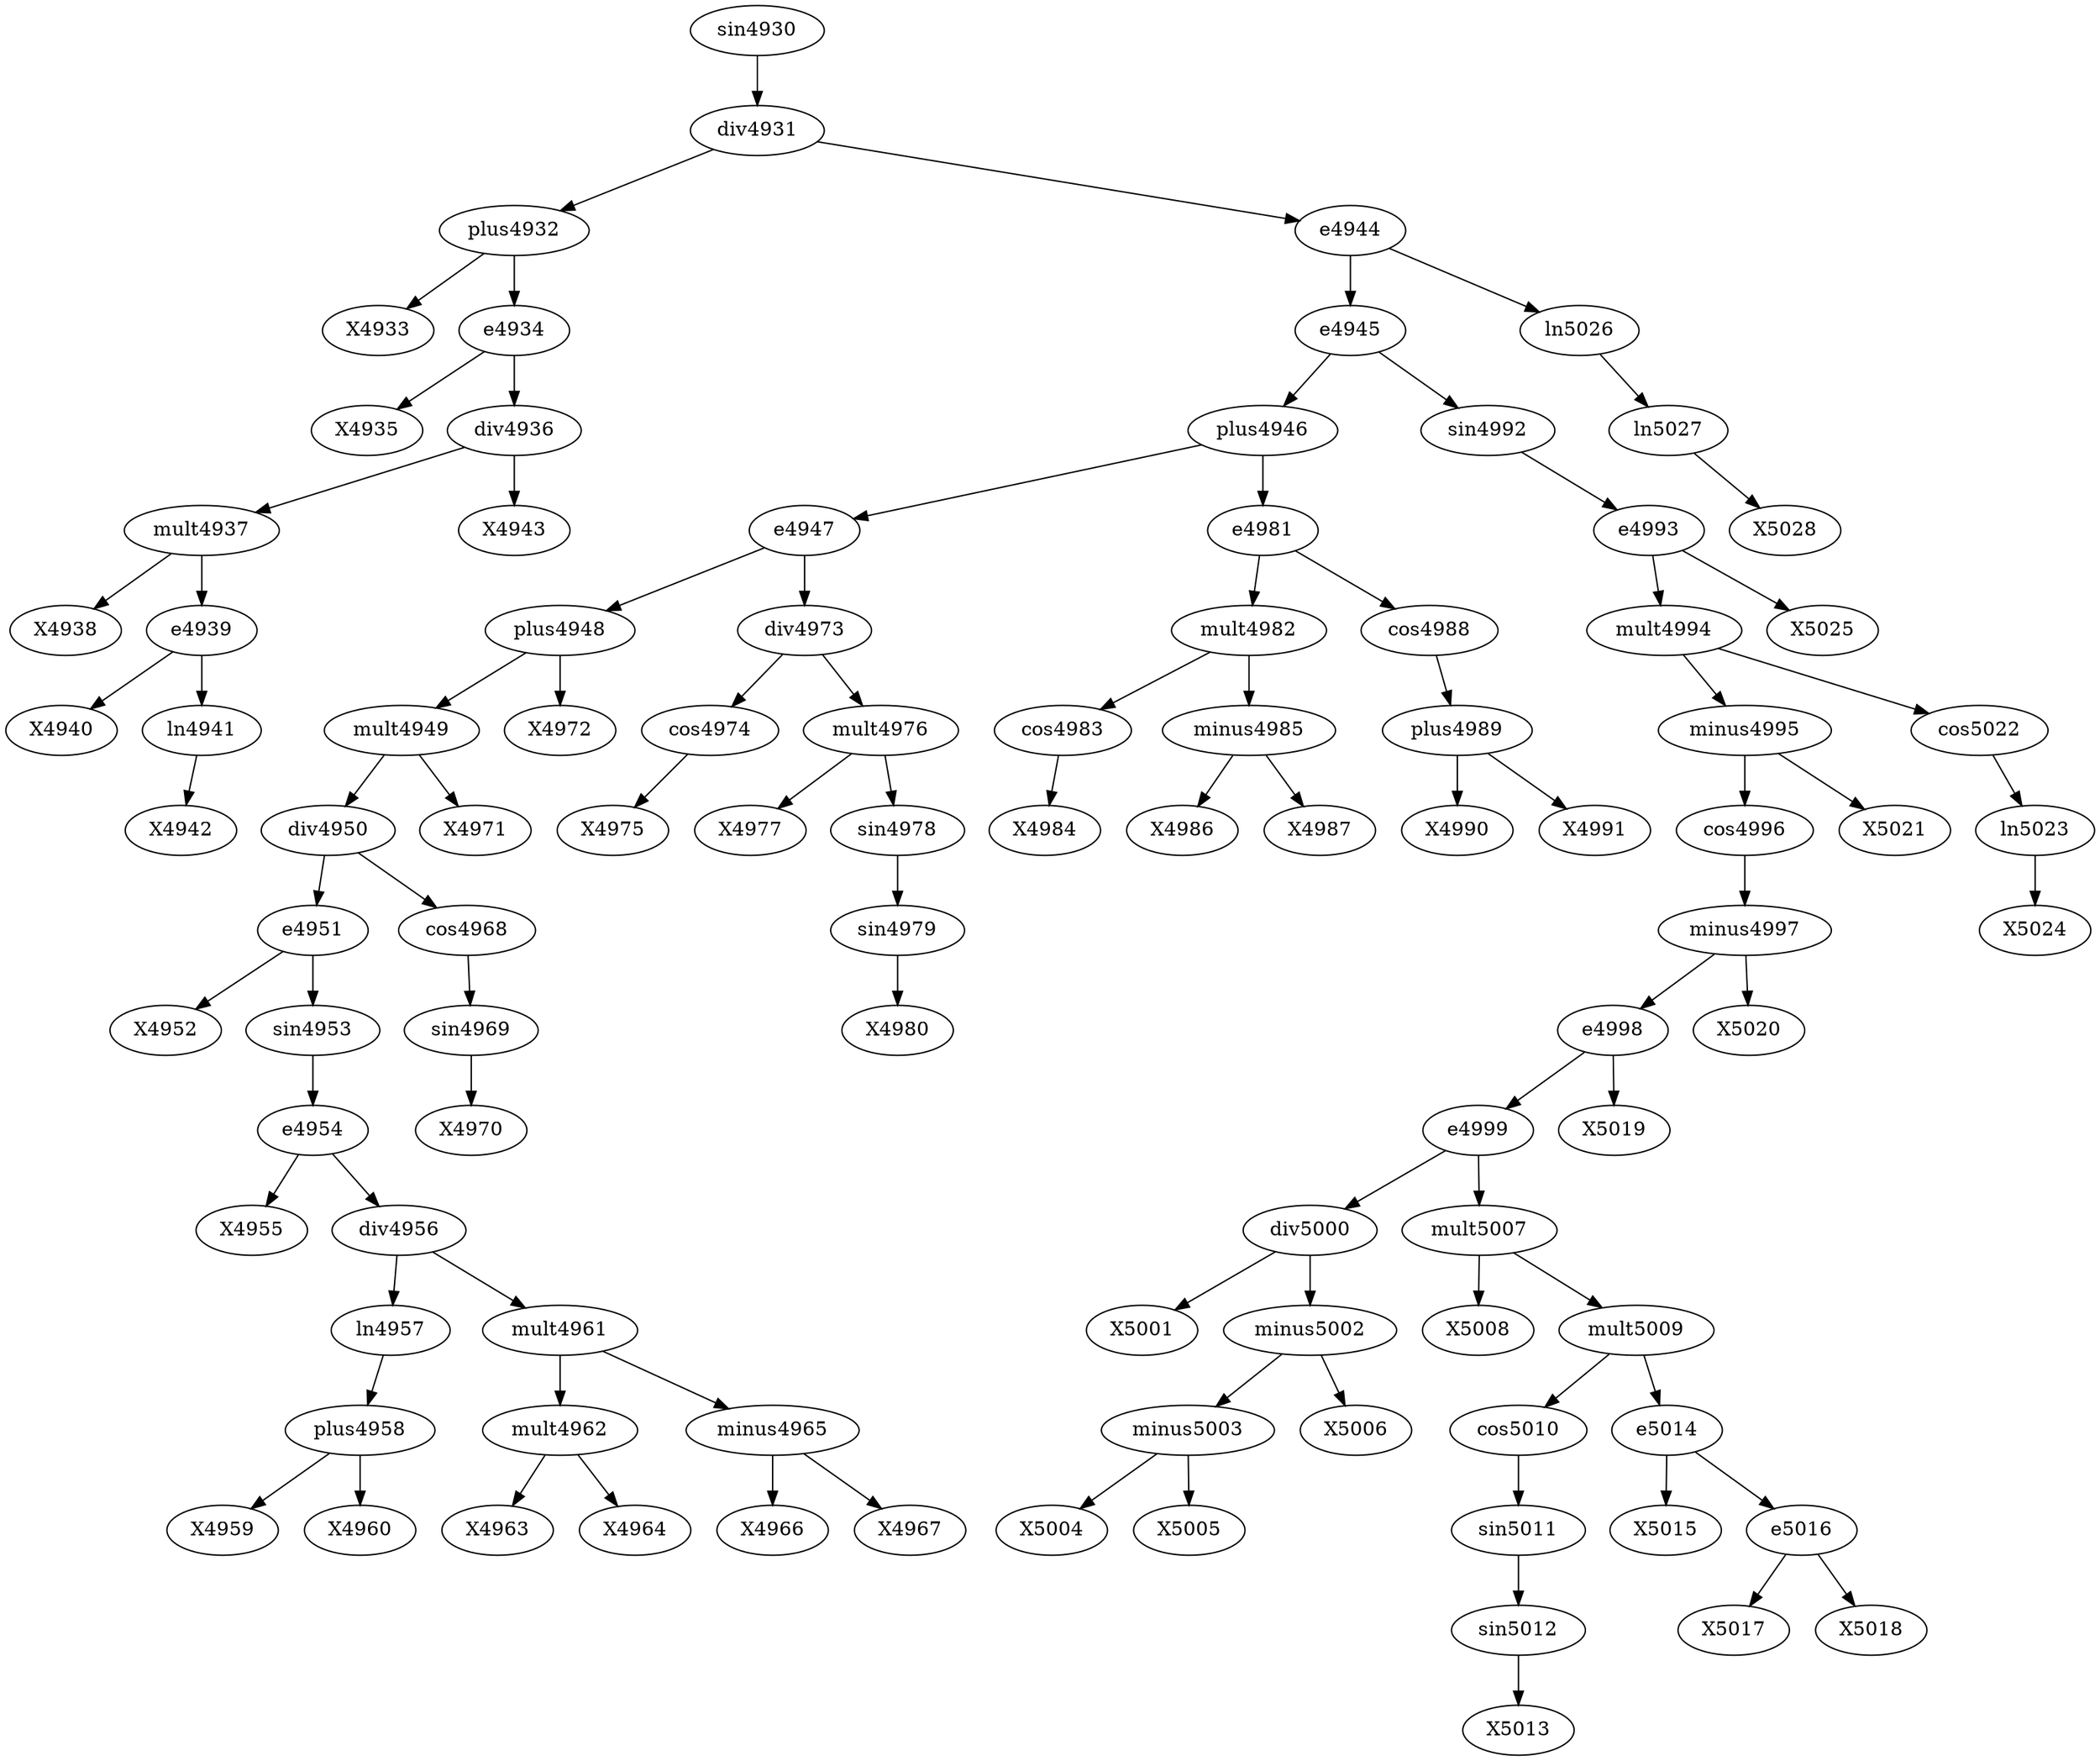 digraph T {
	plus4932 -> X4933
	e4934 -> X4935
	mult4937 -> X4938
	e4939 -> X4940
	ln4941 -> X4942
	e4939 -> ln4941
	mult4937 -> e4939
	div4936 -> mult4937
	div4936 -> X4943
	e4934 -> div4936
	plus4932 -> e4934
	div4931 -> plus4932
	e4951 -> X4952
	e4954 -> X4955
	plus4958 -> X4959
	plus4958 -> X4960
	ln4957 -> plus4958
	div4956 -> ln4957
	mult4962 -> X4963
	mult4962 -> X4964
	mult4961 -> mult4962
	minus4965 -> X4966
	minus4965 -> X4967
	mult4961 -> minus4965
	div4956 -> mult4961
	e4954 -> div4956
	sin4953 -> e4954
	e4951 -> sin4953
	div4950 -> e4951
	sin4969 -> X4970
	cos4968 -> sin4969
	div4950 -> cos4968
	mult4949 -> div4950
	mult4949 -> X4971
	plus4948 -> mult4949
	plus4948 -> X4972
	e4947 -> plus4948
	cos4974 -> X4975
	div4973 -> cos4974
	mult4976 -> X4977
	sin4979 -> X4980
	sin4978 -> sin4979
	mult4976 -> sin4978
	div4973 -> mult4976
	e4947 -> div4973
	plus4946 -> e4947
	cos4983 -> X4984
	mult4982 -> cos4983
	minus4985 -> X4986
	minus4985 -> X4987
	mult4982 -> minus4985
	e4981 -> mult4982
	plus4989 -> X4990
	plus4989 -> X4991
	cos4988 -> plus4989
	e4981 -> cos4988
	plus4946 -> e4981
	e4945 -> plus4946
	div5000 -> X5001
	minus5003 -> X5004
	minus5003 -> X5005
	minus5002 -> minus5003
	minus5002 -> X5006
	div5000 -> minus5002
	e4999 -> div5000
	mult5007 -> X5008
	sin5012 -> X5013
	sin5011 -> sin5012
	cos5010 -> sin5011
	mult5009 -> cos5010
	e5014 -> X5015
	e5016 -> X5017
	e5016 -> X5018
	e5014 -> e5016
	mult5009 -> e5014
	mult5007 -> mult5009
	e4999 -> mult5007
	e4998 -> e4999
	e4998 -> X5019
	minus4997 -> e4998
	minus4997 -> X5020
	cos4996 -> minus4997
	minus4995 -> cos4996
	minus4995 -> X5021
	mult4994 -> minus4995
	ln5023 -> X5024
	cos5022 -> ln5023
	mult4994 -> cos5022
	e4993 -> mult4994
	e4993 -> X5025
	sin4992 -> e4993
	e4945 -> sin4992
	e4944 -> e4945
	ln5027 -> X5028
	ln5026 -> ln5027
	e4944 -> ln5026
	div4931 -> e4944
	sin4930 -> div4931
}
